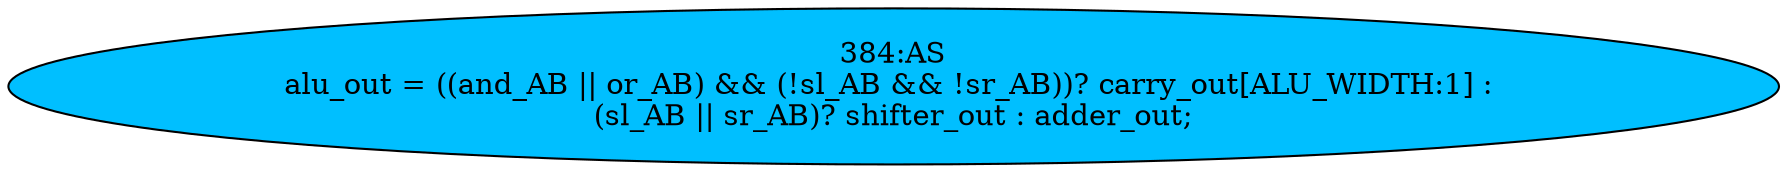 strict digraph "" {
	node [label="\N"];
	"384:AS"	 [ast="<pyverilog.vparser.ast.Assign object at 0x7f030bf4c390>",
		def_var="['alu_out']",
		fillcolor=deepskyblue,
		label="384:AS
alu_out = ((and_AB || or_AB) && (!sl_AB && !sr_AB))? carry_out[ALU_WIDTH:1] : 
(sl_AB || sr_AB)? shifter_out : adder_out;",
		statements="[]",
		style=filled,
		typ=Assign,
		use_var="['and_AB', 'or_AB', 'sl_AB', 'sr_AB', 'carry_out', 'sl_AB', 'sr_AB', 'shifter_out', 'adder_out']"];
}

